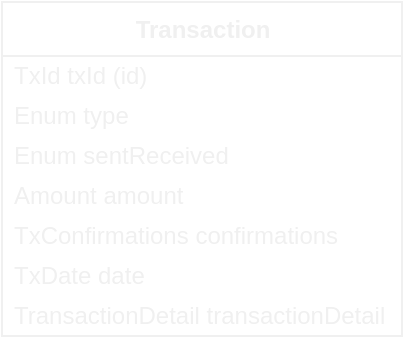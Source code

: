 <mxfile>
    <diagram id="jyM7Dry7akG6XX9Me1GQ" name="Model">
        <mxGraphModel dx="-2530" dy="-5148" grid="0" gridSize="10" guides="1" tooltips="1" connect="1" arrows="1" fold="1" page="1" pageScale="1" pageWidth="850" pageHeight="1100" math="0" shadow="0">
            <root>
                <mxCell id="0"/>
                <mxCell id="1" parent="0"/>
                <mxCell id="9" value="&lt;b&gt;Transaction&lt;/b&gt;" style="swimlane;fontStyle=0;align=center;verticalAlign=top;childLayout=stackLayout;horizontal=1;startSize=27;horizontalStack=0;resizeParent=1;resizeParentMax=0;resizeLast=0;collapsible=0;marginBottom=0;html=1;labelBackgroundColor=none;fontColor=#F0F0F0;strokeColor=#F0F0F0;" parent="1" vertex="1">
                    <mxGeometry x="4280" y="5517" width="200" height="167" as="geometry"/>
                </mxCell>
                <mxCell id="27" value="TxId txId (id)" style="text;html=1;strokeColor=none;fillColor=none;align=left;verticalAlign=middle;spacingLeft=4;spacingRight=4;overflow=hidden;rotatable=0;points=[[0,0.5],[1,0.5]];portConstraint=eastwest;labelBackgroundColor=none;fontColor=#F0F0F0;" parent="9" vertex="1">
                    <mxGeometry y="27" width="200" height="20" as="geometry"/>
                </mxCell>
                <mxCell id="20" value="Enum type" style="text;html=1;strokeColor=none;fillColor=none;align=left;verticalAlign=middle;spacingLeft=4;spacingRight=4;overflow=hidden;rotatable=0;points=[[0,0.5],[1,0.5]];portConstraint=eastwest;labelBackgroundColor=none;fontColor=#F0F0F0;" parent="9" vertex="1">
                    <mxGeometry y="47" width="200" height="20" as="geometry"/>
                </mxCell>
                <mxCell id="19" value="Enum sentReceived" style="text;html=1;strokeColor=none;fillColor=none;align=left;verticalAlign=middle;spacingLeft=4;spacingRight=4;overflow=hidden;rotatable=0;points=[[0,0.5],[1,0.5]];portConstraint=eastwest;labelBackgroundColor=none;fontColor=#F0F0F0;" parent="9" vertex="1">
                    <mxGeometry y="67" width="200" height="20" as="geometry"/>
                </mxCell>
                <mxCell id="43" value="Amount amount" style="text;html=1;strokeColor=none;fillColor=none;align=left;verticalAlign=middle;spacingLeft=4;spacingRight=4;overflow=hidden;rotatable=0;points=[[0,0.5],[1,0.5]];portConstraint=eastwest;labelBackgroundColor=none;fontColor=#F0F0F0;" parent="9" vertex="1">
                    <mxGeometry y="87" width="200" height="20" as="geometry"/>
                </mxCell>
                <mxCell id="50" value="TxConfirmations confirmations" style="text;html=1;strokeColor=none;fillColor=none;align=left;verticalAlign=middle;spacingLeft=4;spacingRight=4;overflow=hidden;rotatable=0;points=[[0,0.5],[1,0.5]];portConstraint=eastwest;labelBackgroundColor=none;fontColor=#F0F0F0;" parent="9" vertex="1">
                    <mxGeometry y="107" width="200" height="20" as="geometry"/>
                </mxCell>
                <mxCell id="49" value="TxDate date" style="text;html=1;strokeColor=none;fillColor=none;align=left;verticalAlign=middle;spacingLeft=4;spacingRight=4;overflow=hidden;rotatable=0;points=[[0,0.5],[1,0.5]];portConstraint=eastwest;labelBackgroundColor=none;fontColor=#F0F0F0;" parent="9" vertex="1">
                    <mxGeometry y="127" width="200" height="20" as="geometry"/>
                </mxCell>
                <mxCell id="51" value="TransactionDetail transactionDetail" style="text;html=1;strokeColor=none;fillColor=none;align=left;verticalAlign=middle;spacingLeft=4;spacingRight=4;overflow=hidden;rotatable=0;points=[[0,0.5],[1,0.5]];portConstraint=eastwest;labelBackgroundColor=none;fontColor=#F0F0F0;" parent="9" vertex="1">
                    <mxGeometry y="147" width="200" height="20" as="geometry"/>
                </mxCell>
            </root>
        </mxGraphModel>
    </diagram>
    <diagram id="Y6psbzw1-mjbJOXWfqlP" name="Definitions">
        <mxGraphModel dx="1792" dy="352" grid="0" gridSize="10" guides="1" tooltips="1" connect="1" arrows="1" fold="1" page="1" pageScale="1" pageWidth="850" pageHeight="1100" math="0" shadow="0">
            <root>
                <mxCell id="SWuP3zMKrlDV6iKNwATd-0"/>
                <mxCell id="SWuP3zMKrlDV6iKNwATd-1" parent="SWuP3zMKrlDV6iKNwATd-0"/>
            </root>
        </mxGraphModel>
    </diagram>
    <diagram id="7XGxT9TCu0bTfMzZmU2E" name="validations">
        <mxGraphModel dx="1792" dy="352" grid="0" gridSize="10" guides="1" tooltips="1" connect="1" arrows="1" fold="1" page="1" pageScale="1" pageWidth="850" pageHeight="1100" math="0" shadow="0">
            <root>
                <mxCell id="1NEFXrKM-2yHa-C00hY5-0"/>
                <mxCell id="1NEFXrKM-2yHa-C00hY5-1" parent="1NEFXrKM-2yHa-C00hY5-0"/>
            </root>
        </mxGraphModel>
    </diagram>
</mxfile>